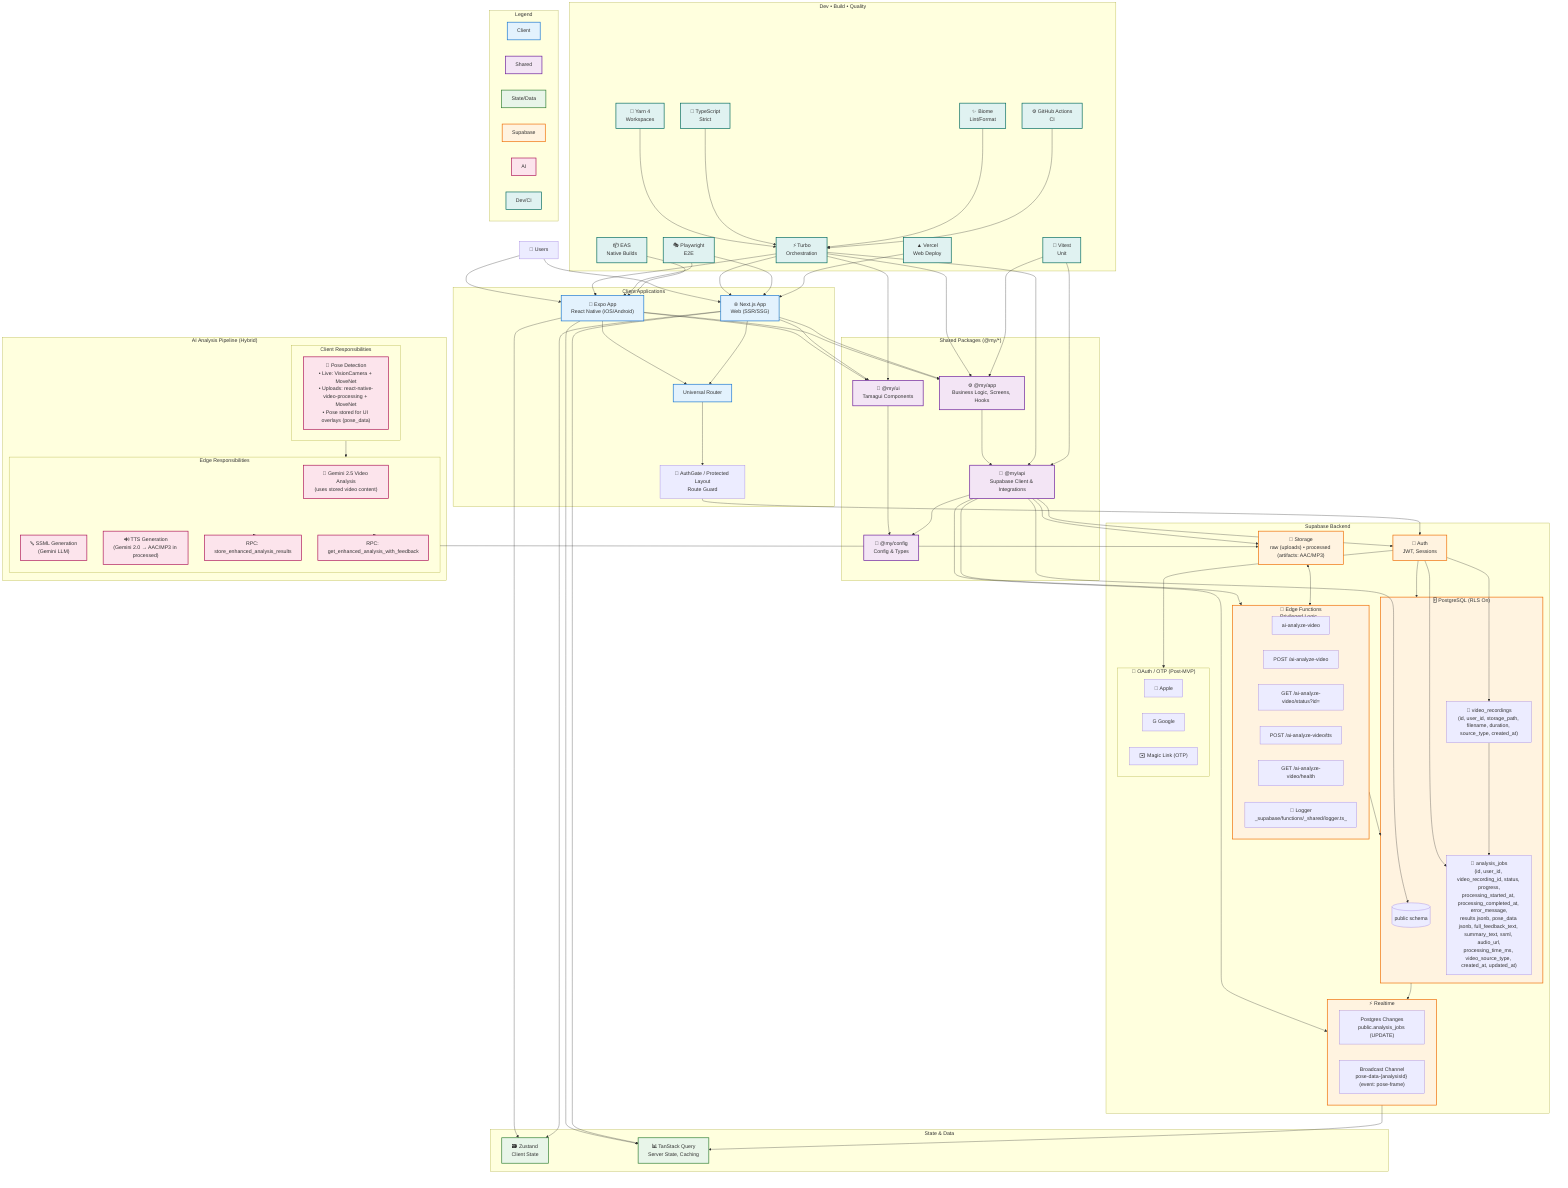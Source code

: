 graph TB
    %% Clear System Architecture (Holistic Blueprint)

    %% Users
    User["👤 Users"]

    %% Client Applications
    subgraph "Client Applications"
        ExpoApp["📱 Expo App\nReact Native (iOS/Android)"]
        NextApp["🌐 Next.js App\nWeb (SSR/SSG)"]
        ExpoRouter["🧭 Expo Router\nUniversal Routing"]
        AuthGate["🚪 AuthGate / Protected Layout\nRoute Guard"]
    end

    %% Shared Packages (Monorepo)
    subgraph "Shared Packages (@my/*)"
        UIPkg["🎨 @my/ui\nTamagui Components"]
        AppPkg["⚙️ @my/app\nBusiness Logic, Screens, Hooks"]
        APIPkg["🔌 @my/api\nSupabase Client & Integrations"]
        ConfigPkg["🧰 @my/config\nConfig & Types"]
    end

    %% State & Data Fetching
    subgraph "State & Data"
        Zustand["🗃️ Zustand\nClient State"]
        TSQ["📊 TanStack Query\nServer State, Caching"]
    end

    %% Backend (Supabase)
    subgraph "Supabase Backend"
        Auth["🔐 Auth\nJWT, Sessions"]
        subgraph DBGroup["🗄️ PostgreSQL (RLS On)"]
            DB[("public schema")]
            VR["📄 video_recordings\n(id, user_id, storage_path, filename, duration, source_type, created_at)"]
            AJ["📄 analysis_jobs\n(id, user_id, video_recording_id, status, progress,\nprocessing_started_at, processing_completed_at, error_message,\nresults jsonb, pose_data jsonb, full_feedback_text, summary_text, ssml, audio_url,\nprocessing_time_ms, video_source_type, created_at, updated_at)"]
        end
        Storage["📁 Storage\nraw (uploads) • processed (artifacts: AAC/MP3)"]
        subgraph RTGroup["⚡ Realtime"]
            RT1["Postgres Changes\npublic.analysis_jobs (UPDATE)"]
            RT2["Broadcast Channel\npose-data-{analysisId} (event: pose-frame)"]
        end
        subgraph EdgeFns["🧩 Edge Functions\nPrivileged Logic"]
            E1["ai-analyze-video"]
            E1a["POST /ai-analyze-video"]
            E1b["GET /ai-analyze-video/status?id=<id>"]
            E1c["POST /ai-analyze-video/tts"]
            E1d["GET /ai-analyze-video/health"]
            Obs["📝 Logger\n_supabase/functions/_shared/logger.ts_"]
        end
        subgraph Providers["🔗 OAuth / OTP (Post‑MVP)"]
            Apple[" Apple"]
            Google["G Google"]
            MagicLink["✉️ Magic Link (OTP)"]
        end
    end

    %% AI Pipeline (Hybrid: Client + Edge)
    subgraph "AI Analysis Pipeline (Hybrid)"
        subgraph ClientSide["Client Responsibilities"]
            Pose["🕺 Pose Detection\n• Live: VisionCamera + MoveNet\n• Uploads: react-native-video-processing + MoveNet\n• Pose stored for UI overlays (pose_data)"]
        end
        subgraph EdgeSide["Edge Responsibilities"]
            LLM["🧠 Gemini 2.5 Video Analysis\n(uses stored video content)"]
            SSML["🔤 SSML Generation\n(Gemini LLM)"]
            TTS["🔊 TTS Generation\n(Gemini 2.0 → AAC/MP3 in processed)"]
            RPC1["RPC: store_enhanced_analysis_results"]
            RPC2["RPC: get_enhanced_analysis_with_feedback"]
        end
    end

    %% Dev, Build, and Quality
    subgraph "Dev • Build • Quality"
        Turbo["⚡ Turbo\nOrchestration"]
        Yarn["🧶 Yarn 4\nWorkspaces"]
        TS["📝 TypeScript\nStrict"]
        Biome["✨ Biome\nLint/Format"]
        Vitest["🧪 Vitest\nUnit"]
        Playwright["🎭 Playwright\nE2E"]
        GHA["⚙️ GitHub Actions\nCI"]
        EAS["📦 EAS\nNative Builds"]
        Vercel["▲ Vercel\nWeb Deploy"]
    end

    %% User Flows
    User --> ExpoApp
    User --> NextApp

    %% App Composition - UNIFIED ROUTING ✅
    ExpoApp --> ExpoRouter[Universal Router]
    NextApp --> ExpoRouter[Universal Router]
    ExpoRouter --> AuthGate
    ExpoApp --> UIPkg
    NextApp --> UIPkg
    ExpoApp --> AppPkg
    NextApp --> AppPkg
    AppPkg --> APIPkg
    UIPkg --> ConfigPkg
    APIPkg --> ConfigPkg

    %% State & Data
    ExpoApp --> Zustand
    NextApp --> Zustand
    ExpoApp --> TSQ
    NextApp --> TSQ

    %% Backend Access (via @my/api)
    APIPkg --> Auth
    APIPkg --> DB
    APIPkg --> Storage
    APIPkg --> RTGroup
    APIPkg --> EdgeFns

    %% Auth Flows
    AuthGate --> Auth
    Auth --> DBGroup
    Auth --> Providers

    %% AI Flow
    ClientSide --> EdgeSide

    %% Data Movement
    Storage <--> EdgeFns
    EdgeFns --> DBGroup
    EdgeSide --> Storage
    EdgeSide --> RPC1
    EdgeSide --> RPC2
    DBGroup --> RTGroup
    RTGroup --> TSQ
    Auth --> VR
    Auth --> AJ
    VR --> AJ

    %% Tooling Relationships
    Turbo --> ExpoApp
    Turbo --> NextApp
    Turbo --> UIPkg
    Turbo --> AppPkg
    Turbo --> APIPkg
    Yarn --> Turbo
    TS --> Turbo
    Biome --> Turbo
    Vitest --> AppPkg
    Vitest --> APIPkg
    Playwright --> ExpoApp
    Playwright --> NextApp
    GHA --> Turbo
    EAS --> ExpoApp
    Vercel --> NextApp

    %% Styling
    classDef layerClient fill:#e3f2fd,stroke:#1976d2,stroke-width:2px
    classDef layerShared fill:#f3e5f5,stroke:#6a1b9a,stroke-width:2px
    classDef layerState fill:#e8f5e9,stroke:#2e7d32,stroke-width:2px
    classDef layerBackend fill:#fff3e0,stroke:#ef6c00,stroke-width:2px
    classDef layerAI fill:#fce4ec,stroke:#ad1457,stroke-width:2px
    classDef layerDev fill:#e0f2f1,stroke:#00695c,stroke-width:2px

    class ExpoApp,NextApp,ExpoRouter layerClient
    class UIPkg,AppPkg,APIPkg,ConfigPkg layerShared
    class Zustand,TSQ layerState
    class Auth,DBGroup,Storage,RTGroup,EdgeFns layerBackend
    class Pose,LLM,SSML,TTS,RPC1,RPC2 layerAI
    class Turbo,Yarn,TS,Biome,Vitest,Playwright,GHA,EAS,Vercel layerDev

    %% Legend
    subgraph "Legend"
        direction LR
        L1[Client]:::layerClient
        L2[Shared]:::layerShared
        L3[State/Data]:::layerState
        L4[Supabase]:::layerBackend
        L5[AI]:::layerAI
        L6[Dev/CI]:::layerDev
    end